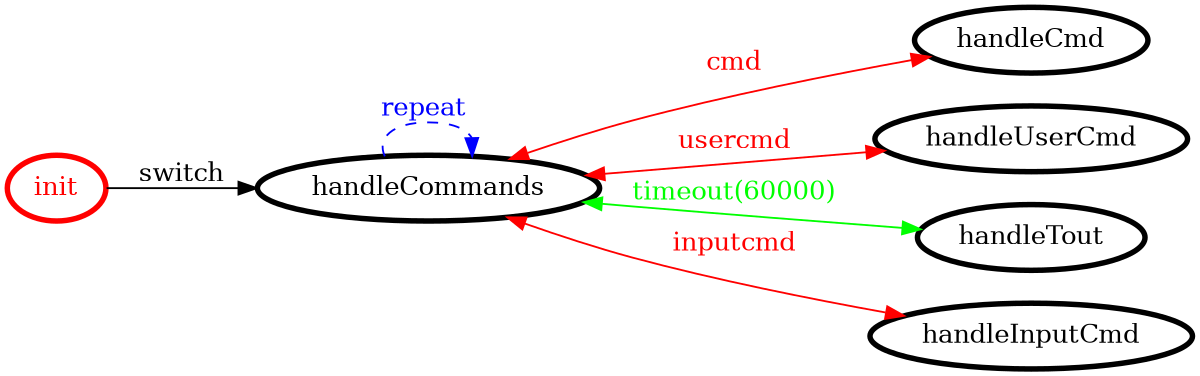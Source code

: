 /*
*
* A GraphViz DOT FSM description 
* Please use a GraphViz visualizer (like http://www.webgraphviz.com)
*  
*/

digraph finite_state_machine {
	rankdir=LR
	size="8,5"
	
	init [ color = red ][ fontcolor = red ][ penwidth = 3 ]
	handleCmd [ color = black ][ fontcolor = black ][ penwidth = 3 ]
	handleUserCmd [ color = black ][ fontcolor = black ][ penwidth = 3 ]
	handleTout [ color = black ][ fontcolor = black ][ penwidth = 3 ]
	handleCommands [ color = black ][ fontcolor = black ][ penwidth = 3 ]
	handleInputCmd [ color = black ][ fontcolor = black ][ penwidth = 3 ]
	
	handleCommands -> handleUserCmd [ label = "usercmd" ][ color = red ][ fontcolor = red ][ dir = both ]
	init -> handleCommands [ label = "switch" ][ color = black ][ fontcolor = black ]
	handleCommands -> handleCmd [ label = "cmd" ][ color = red ][ fontcolor = red ][ dir = both ]
	handleCommands -> handleInputCmd [ label = "inputcmd" ][ color = red ][ fontcolor = red ][ dir = both ]
	handleCommands -> handleTout [ label = "timeout(60000)" ][ color = green ][ fontcolor = green ][ dir = both ]
	handleCommands -> handleCommands [ label = "repeat "][ style = dashed ][ color = blue ][ fontcolor = blue ]
}
